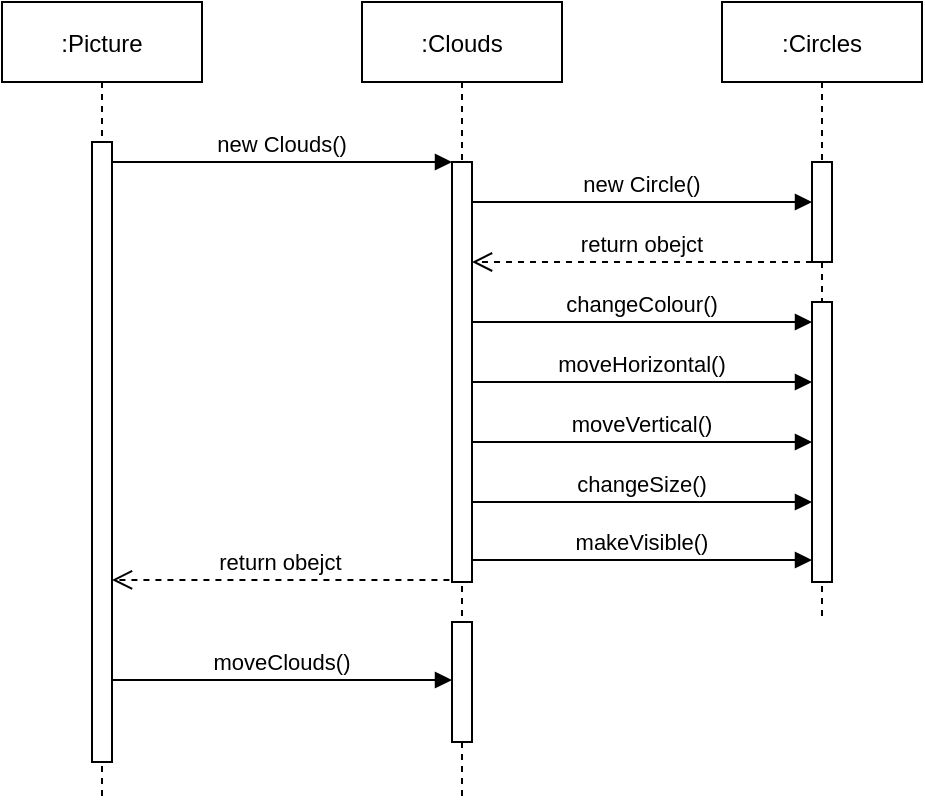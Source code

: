 <mxfile version="20.7.2" type="device"><diagram id="kgpKYQtTHZ0yAKxKKP6v" name="Page-1"><mxGraphModel dx="958" dy="337" grid="1" gridSize="10" guides="1" tooltips="1" connect="1" arrows="1" fold="1" page="1" pageScale="1" pageWidth="850" pageHeight="1100" math="0" shadow="0"><root><mxCell id="0"/><mxCell id="1" parent="0"/><mxCell id="3nuBFxr9cyL0pnOWT2aG-1" value=":Picture" style="shape=umlLifeline;perimeter=lifelinePerimeter;container=1;collapsible=0;recursiveResize=0;rounded=0;shadow=0;strokeWidth=1;" parent="1" vertex="1"><mxGeometry x="120" y="80" width="100" height="400" as="geometry"/></mxCell><mxCell id="3nuBFxr9cyL0pnOWT2aG-2" value="" style="points=[];perimeter=orthogonalPerimeter;rounded=0;shadow=0;strokeWidth=1;" parent="3nuBFxr9cyL0pnOWT2aG-1" vertex="1"><mxGeometry x="45" y="70" width="10" height="310" as="geometry"/></mxCell><mxCell id="3nuBFxr9cyL0pnOWT2aG-5" value=":Clouds" style="shape=umlLifeline;perimeter=lifelinePerimeter;container=1;collapsible=0;recursiveResize=0;rounded=0;shadow=0;strokeWidth=1;" parent="1" vertex="1"><mxGeometry x="300" y="80" width="100" height="400" as="geometry"/></mxCell><mxCell id="3nuBFxr9cyL0pnOWT2aG-6" value="" style="points=[];perimeter=orthogonalPerimeter;rounded=0;shadow=0;strokeWidth=1;" parent="3nuBFxr9cyL0pnOWT2aG-5" vertex="1"><mxGeometry x="45" y="80" width="10" height="210" as="geometry"/></mxCell><mxCell id="v54rg2nFfoOJrGkDrmEn-4" value="new Circle()" style="verticalAlign=bottom;endArrow=block;entryX=0;entryY=0;shadow=0;strokeWidth=1;" edge="1" parent="3nuBFxr9cyL0pnOWT2aG-5"><mxGeometry relative="1" as="geometry"><mxPoint x="55" y="100.0" as="sourcePoint"/><mxPoint x="225" y="100.0" as="targetPoint"/><mxPoint as="offset"/></mxGeometry></mxCell><mxCell id="v54rg2nFfoOJrGkDrmEn-19" value="" style="points=[];perimeter=orthogonalPerimeter;rounded=0;shadow=0;strokeWidth=1;" vertex="1" parent="3nuBFxr9cyL0pnOWT2aG-5"><mxGeometry x="45" y="310" width="10" height="60" as="geometry"/></mxCell><mxCell id="3nuBFxr9cyL0pnOWT2aG-7" value="return obejct" style="verticalAlign=bottom;endArrow=open;dashed=1;endSize=8;exitX=-0.129;exitY=0.995;shadow=0;strokeWidth=1;exitDx=0;exitDy=0;exitPerimeter=0;" parent="1" source="3nuBFxr9cyL0pnOWT2aG-6" target="3nuBFxr9cyL0pnOWT2aG-2" edge="1"><mxGeometry relative="1" as="geometry"><mxPoint x="275" y="236" as="targetPoint"/></mxGeometry></mxCell><mxCell id="3nuBFxr9cyL0pnOWT2aG-8" value="new Clouds()" style="verticalAlign=bottom;endArrow=block;entryX=0;entryY=0;shadow=0;strokeWidth=1;" parent="1" source="3nuBFxr9cyL0pnOWT2aG-2" target="3nuBFxr9cyL0pnOWT2aG-6" edge="1"><mxGeometry relative="1" as="geometry"><mxPoint x="275" y="160" as="sourcePoint"/></mxGeometry></mxCell><mxCell id="v54rg2nFfoOJrGkDrmEn-2" value=":Circles" style="shape=umlLifeline;perimeter=lifelinePerimeter;container=1;collapsible=0;recursiveResize=0;rounded=0;shadow=0;strokeWidth=1;" vertex="1" parent="1"><mxGeometry x="480" y="80" width="100" height="310" as="geometry"/></mxCell><mxCell id="v54rg2nFfoOJrGkDrmEn-3" value="" style="points=[];perimeter=orthogonalPerimeter;rounded=0;shadow=0;strokeWidth=1;" vertex="1" parent="v54rg2nFfoOJrGkDrmEn-2"><mxGeometry x="45" y="80" width="10" height="50" as="geometry"/></mxCell><mxCell id="v54rg2nFfoOJrGkDrmEn-13" value="return obejct" style="verticalAlign=bottom;endArrow=open;dashed=1;endSize=8;exitX=0;exitY=0.95;shadow=0;strokeWidth=1;" edge="1" parent="v54rg2nFfoOJrGkDrmEn-2"><mxGeometry relative="1" as="geometry"><mxPoint x="-125" y="130.0" as="targetPoint"/><mxPoint x="45" y="130.0" as="sourcePoint"/></mxGeometry></mxCell><mxCell id="v54rg2nFfoOJrGkDrmEn-14" value="" style="points=[];perimeter=orthogonalPerimeter;rounded=0;shadow=0;strokeWidth=1;" vertex="1" parent="v54rg2nFfoOJrGkDrmEn-2"><mxGeometry x="45" y="150" width="10" height="140" as="geometry"/></mxCell><mxCell id="v54rg2nFfoOJrGkDrmEn-16" value="changeSize()" style="verticalAlign=bottom;endArrow=block;entryX=0;entryY=0;shadow=0;strokeWidth=1;" edge="1" parent="v54rg2nFfoOJrGkDrmEn-2"><mxGeometry relative="1" as="geometry"><mxPoint x="-125" y="250.0" as="sourcePoint"/><mxPoint x="45" y="250.0" as="targetPoint"/><mxPoint as="offset"/></mxGeometry></mxCell><mxCell id="v54rg2nFfoOJrGkDrmEn-8" value="moveVertical()" style="verticalAlign=bottom;endArrow=block;entryX=0;entryY=0;shadow=0;strokeWidth=1;" edge="1" parent="1"><mxGeometry relative="1" as="geometry"><mxPoint x="355" y="300.0" as="sourcePoint"/><mxPoint x="525" y="300.0" as="targetPoint"/><mxPoint as="offset"/></mxGeometry></mxCell><mxCell id="v54rg2nFfoOJrGkDrmEn-7" value="moveHorizontal()" style="verticalAlign=bottom;endArrow=block;entryX=0;entryY=0;shadow=0;strokeWidth=1;" edge="1" parent="1"><mxGeometry relative="1" as="geometry"><mxPoint x="355" y="270.0" as="sourcePoint"/><mxPoint x="525" y="270.0" as="targetPoint"/><mxPoint as="offset"/></mxGeometry></mxCell><mxCell id="v54rg2nFfoOJrGkDrmEn-5" value="changeColour()" style="verticalAlign=bottom;endArrow=block;entryX=0;entryY=0;shadow=0;strokeWidth=1;" edge="1" parent="1"><mxGeometry relative="1" as="geometry"><mxPoint x="355" y="240.0" as="sourcePoint"/><mxPoint x="525" y="240.0" as="targetPoint"/><mxPoint as="offset"/></mxGeometry></mxCell><mxCell id="v54rg2nFfoOJrGkDrmEn-17" value="makeVisible()" style="verticalAlign=bottom;endArrow=block;entryX=0;entryY=0;shadow=0;strokeWidth=1;" edge="1" parent="1"><mxGeometry relative="1" as="geometry"><mxPoint x="355" y="359.0" as="sourcePoint"/><mxPoint x="525" y="359.0" as="targetPoint"/><mxPoint as="offset"/></mxGeometry></mxCell><mxCell id="v54rg2nFfoOJrGkDrmEn-18" value="moveClouds()" style="verticalAlign=bottom;endArrow=block;entryX=0;entryY=0;shadow=0;strokeWidth=1;" edge="1" parent="1"><mxGeometry relative="1" as="geometry"><mxPoint x="175" y="419.0" as="sourcePoint"/><mxPoint x="345.0" y="419.0" as="targetPoint"/></mxGeometry></mxCell></root></mxGraphModel></diagram></mxfile>